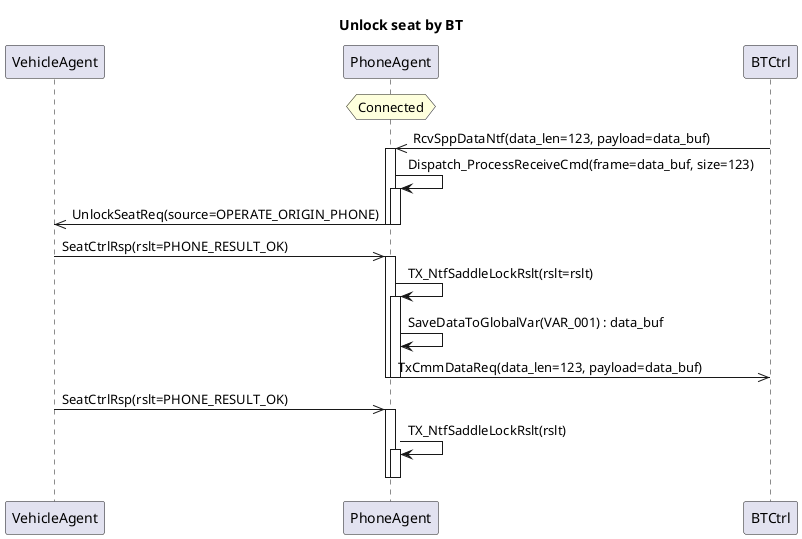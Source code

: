 @startuml Unlock seat by BT

title Unlock seat by BT

participant VehicleAgent
participant PhoneAgent
participant BTCtrl

hnote over PhoneAgent : Connected
BTCtrl->>PhoneAgent : RcvSppDataNtf(data_len=123, payload=data_buf)
activate PhoneAgent
PhoneAgent->PhoneAgent : Dispatch_ProcessReceiveCmd(frame=data_buf, size=123)
activate PhoneAgent
PhoneAgent->>VehicleAgent : UnlockSeatReq(source=OPERATE_ORIGIN_PHONE)
deactivate PhoneAgent
deactivate PhoneAgent
VehicleAgent->>PhoneAgent : SeatCtrlRsp(rslt=PHONE_RESULT_OK)
activate PhoneAgent
PhoneAgent->PhoneAgent : TX_NtfSaddleLockRslt(rslt=rslt)
activate PhoneAgent
PhoneAgent->PhoneAgent : SaveDataToGlobalVar(VAR_001) : data_buf
PhoneAgent->>BTCtrl : TxCmmDataReq(data_len=123, payload=data_buf)
deactivate PhoneAgent
deactivate PhoneAgent

VehicleAgent->>PhoneAgent : SeatCtrlRsp(rslt=PHONE_RESULT_OK)
activate PhoneAgent
PhoneAgent->PhoneAgent:TX_NtfSaddleLockRslt(rslt)
activate PhoneAgent
deactivate PhoneAgent
deactivate PhoneAgent
@enduml